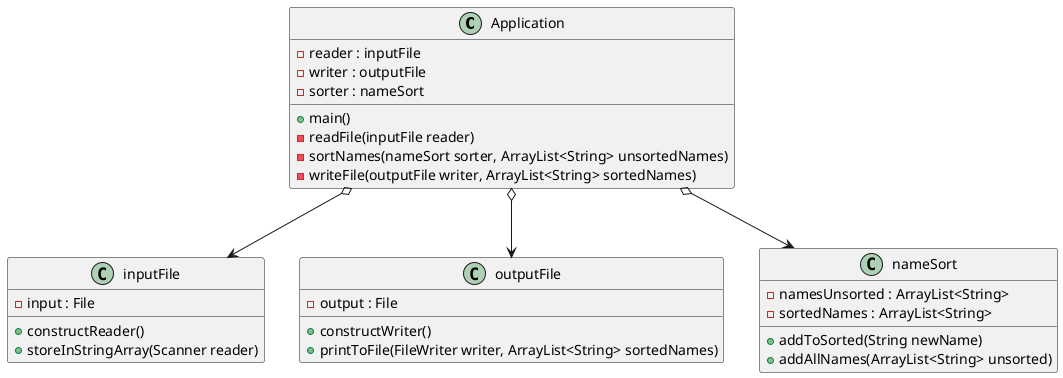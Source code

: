 @startuml
'https://plantuml.com/sequence-diagram
class Application{
    - reader : inputFile
    - writer : outputFile
    - sorter : nameSort

    + main()
    - readFile(inputFile reader)
    - sortNames(nameSort sorter, ArrayList<String> unsortedNames)
    - writeFile(outputFile writer, ArrayList<String> sortedNames)
}
class inputFile{
    - input : File

    + constructReader()
    + storeInStringArray(Scanner reader)
}
class outputFile{
    - output : File

    + constructWriter()
    + printToFile(FileWriter writer, ArrayList<String> sortedNames)
}
class nameSort{
    - namesUnsorted : ArrayList<String>
    - sortedNames : ArrayList<String>

    + addToSorted(String newName)
    + addAllNames(ArrayList<String> unsorted)
}
Application o--> inputFile
Application o--> outputFile
Application o--> nameSort

@enduml